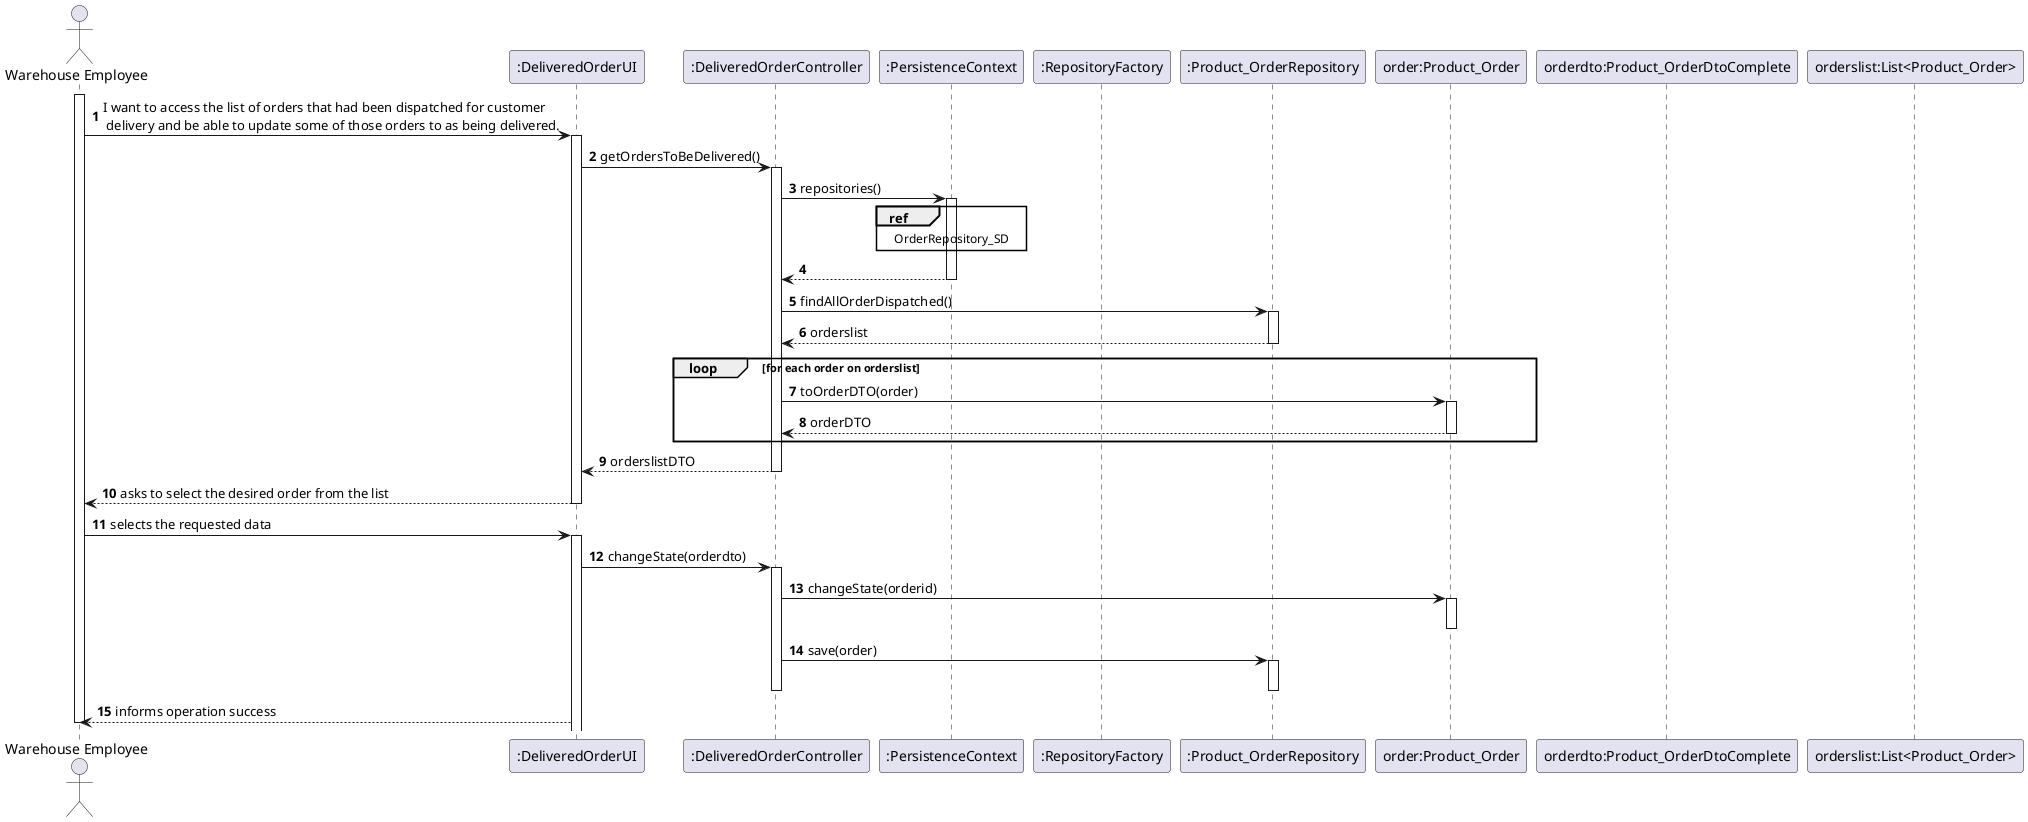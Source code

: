 @startuml
autonumber
'hide footbox
actor "Warehouse Employee" as WE

participant ":DeliveredOrderUI" as UI
participant ":DeliveredOrderController" as CTRL
participant ":PersistenceContext" as PC
participant ":RepositoryFactory" as RF
participant ":Product_OrderRepository" as OR
participant "order:Product_Order" as O
participant "orderdto:Product_OrderDtoComplete" as ODC
participant "orderslist:List<Product_Order>" as OL


activate WE
WE -> UI: I want to access the list of orders that had been dispatched for customer \n delivery and be able to update some of those orders to as being delivered.
activate UI
UI -> CTRL : getOrdersToBeDelivered()
activate CTRL
CTRL -> PC : repositories()

activate PC
ref over PC
OrderRepository_SD
end ref
PC --> CTRL
deactivate PC

CTRL -> OR : findAllOrderDispatched()
activate OR
OR --> CTRL : orderslist
deactivate OR
loop for each order on orderslist
CTRL -> O : toOrderDTO(order)
activate O
O --> CTRL :orderDTO
deactivate O
end
CTRL --> UI :orderslistDTO

deactivate CTRL

UI --> WE: asks to select the desired order from the list
deactivate UI
WE -> UI: selects the requested data
activate UI
UI -> CTRL : changeState(orderdto)
activate CTRL
CTRL -> O  : changeState(orderid)
activate O
deactivate O
CTRL -> OR : save(order)
activate OR
deactivate OR
deactivate CTRL
deactivate CTRL
UI --> WE: informs operation success






deactivate WE
@enduml